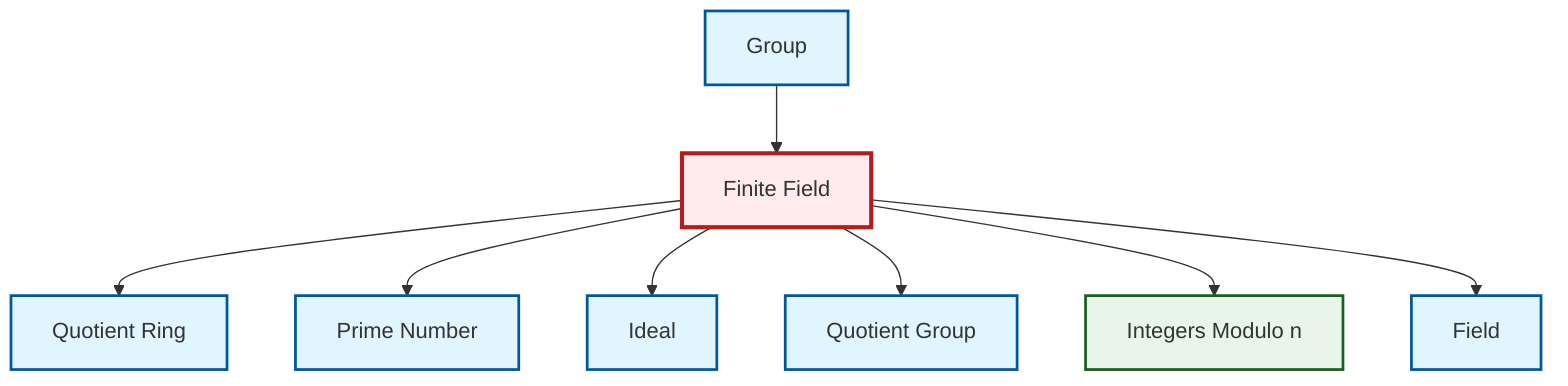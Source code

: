 graph TD
    classDef definition fill:#e1f5fe,stroke:#01579b,stroke-width:2px
    classDef theorem fill:#f3e5f5,stroke:#4a148c,stroke-width:2px
    classDef axiom fill:#fff3e0,stroke:#e65100,stroke-width:2px
    classDef example fill:#e8f5e9,stroke:#1b5e20,stroke-width:2px
    classDef current fill:#ffebee,stroke:#b71c1c,stroke-width:3px
    ex-finite-field["Finite Field"]:::example
    def-ideal["Ideal"]:::definition
    ex-quotient-integers-mod-n["Integers Modulo n"]:::example
    def-group["Group"]:::definition
    def-quotient-ring["Quotient Ring"]:::definition
    def-quotient-group["Quotient Group"]:::definition
    def-field["Field"]:::definition
    def-prime["Prime Number"]:::definition
    ex-finite-field --> def-quotient-ring
    ex-finite-field --> def-prime
    ex-finite-field --> def-ideal
    ex-finite-field --> def-quotient-group
    ex-finite-field --> ex-quotient-integers-mod-n
    def-group --> ex-finite-field
    ex-finite-field --> def-field
    class ex-finite-field current